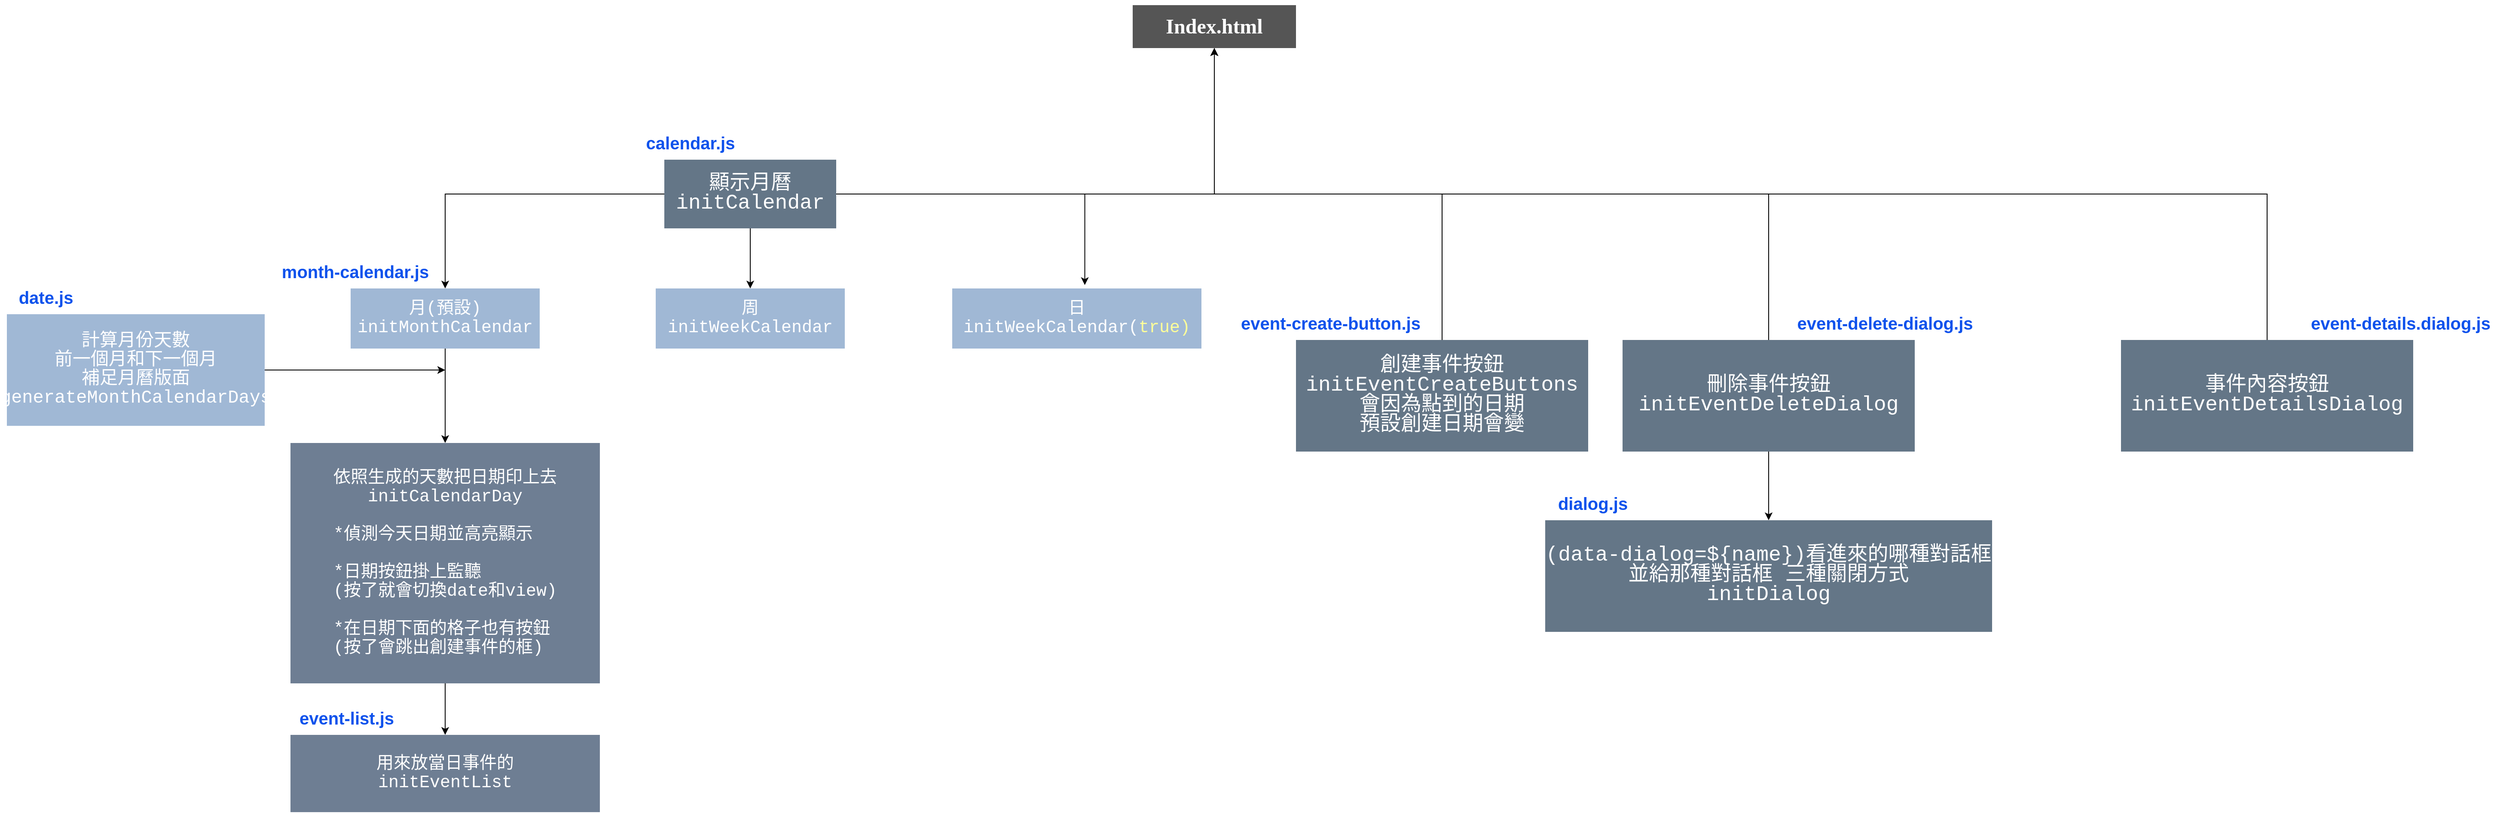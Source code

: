 <mxfile version="26.2.3">
  <diagram name="第 1 页" id="USlt-ebU2UT2KrD9safG">
    <mxGraphModel dx="5790" dy="2222" grid="1" gridSize="10" guides="1" tooltips="1" connect="1" arrows="1" fold="1" page="1" pageScale="1" pageWidth="827" pageHeight="1169" math="0" shadow="0">
      <root>
        <mxCell id="0" />
        <mxCell id="1" parent="0" />
        <mxCell id="z7_K39nhA1320Lir9eoi-4" value="&lt;h1&gt;&lt;font face=&quot;Verdana&quot;&gt;Index.html&lt;/font&gt;&lt;/h1&gt;" style="rounded=0;whiteSpace=wrap;html=1;fillColor=#555555;strokeColor=none;fontColor=#FFFFFF;" vertex="1" parent="1">
          <mxGeometry x="310" y="100" width="190" height="50" as="geometry" />
        </mxCell>
        <mxCell id="z7_K39nhA1320Lir9eoi-8" style="edgeStyle=orthogonalEdgeStyle;rounded=0;orthogonalLoop=1;jettySize=auto;html=1;entryX=0.5;entryY=1;entryDx=0;entryDy=0;" edge="1" parent="1" source="z7_K39nhA1320Lir9eoi-5" target="z7_K39nhA1320Lir9eoi-4">
          <mxGeometry relative="1" as="geometry" />
        </mxCell>
        <mxCell id="z7_K39nhA1320Lir9eoi-15" style="edgeStyle=orthogonalEdgeStyle;rounded=0;orthogonalLoop=1;jettySize=auto;html=1;entryX=0.5;entryY=0;entryDx=0;entryDy=0;" edge="1" parent="1" source="z7_K39nhA1320Lir9eoi-5" target="z7_K39nhA1320Lir9eoi-7">
          <mxGeometry relative="1" as="geometry" />
        </mxCell>
        <mxCell id="z7_K39nhA1320Lir9eoi-16" style="edgeStyle=orthogonalEdgeStyle;rounded=0;orthogonalLoop=1;jettySize=auto;html=1;entryX=0.5;entryY=0;entryDx=0;entryDy=0;" edge="1" parent="1" source="z7_K39nhA1320Lir9eoi-5" target="z7_K39nhA1320Lir9eoi-10">
          <mxGeometry relative="1" as="geometry" />
        </mxCell>
        <mxCell id="z7_K39nhA1320Lir9eoi-5" value="&lt;div style=&quot;font-family: Consolas, &amp;quot;Courier New&amp;quot;, monospace; line-height: 19px; white-space: pre;&quot;&gt;&lt;span style=&quot;font-size: 24px;&quot;&gt;顯示月曆&lt;/span&gt;&lt;/div&gt;&lt;div style=&quot;font-family: Consolas, &amp;quot;Courier New&amp;quot;, monospace; line-height: 19px; white-space: pre;&quot;&gt;&lt;font style=&quot;color: rgb(255, 255, 255); font-size: 24px;&quot;&gt;initCalendar&lt;/font&gt;&lt;/div&gt;" style="rounded=0;whiteSpace=wrap;html=1;fillColor=#647687;strokeColor=none;fontColor=#ffffff;" vertex="1" parent="1">
          <mxGeometry x="-235" y="280" width="200" height="80" as="geometry" />
        </mxCell>
        <mxCell id="z7_K39nhA1320Lir9eoi-23" style="edgeStyle=orthogonalEdgeStyle;rounded=0;orthogonalLoop=1;jettySize=auto;html=1;entryX=0.5;entryY=0;entryDx=0;entryDy=0;" edge="1" parent="1" source="z7_K39nhA1320Lir9eoi-7" target="z7_K39nhA1320Lir9eoi-21">
          <mxGeometry relative="1" as="geometry">
            <mxPoint x="-550" y="650" as="targetPoint" />
          </mxGeometry>
        </mxCell>
        <mxCell id="z7_K39nhA1320Lir9eoi-7" value="&lt;div style=&quot;font-family: Consolas, &amp;quot;Courier New&amp;quot;, monospace; line-height: 19px; white-space: pre;&quot;&gt;&lt;font style=&quot;color: rgb(255, 255, 255); font-size: 20px;&quot;&gt;月(預設)&lt;/font&gt;&lt;/div&gt;&lt;div style=&quot;font-family: Consolas, &amp;quot;Courier New&amp;quot;, monospace; line-height: 19px; white-space: pre;&quot;&gt;&lt;div style=&quot;line-height: 19px;&quot;&gt;&lt;font style=&quot;color: rgb(255, 255, 255); font-size: 20px;&quot;&gt;initMonthCalendar&lt;/font&gt;&lt;/div&gt;&lt;/div&gt;" style="rounded=0;whiteSpace=wrap;html=1;fillColor=#A0B8D5;strokeColor=none;fontColor=#ffffff;strokeWidth=1;" vertex="1" parent="1">
          <mxGeometry x="-600" y="430" width="220" height="70" as="geometry" />
        </mxCell>
        <mxCell id="z7_K39nhA1320Lir9eoi-10" value="&lt;div style=&quot;font-family: Consolas, &amp;quot;Courier New&amp;quot;, monospace; line-height: 19px; white-space: pre;&quot;&gt;&lt;font style=&quot;font-size: 20px;&quot;&gt;周&lt;/font&gt;&lt;/div&gt;&lt;div style=&quot;font-family: Consolas, &amp;quot;Courier New&amp;quot;, monospace; line-height: 19px; white-space: pre;&quot;&gt;&lt;div style=&quot;line-height: 19px;&quot;&gt;&lt;div style=&quot;line-height: 19px;&quot;&gt;&lt;font style=&quot;color: rgb(255, 255, 255); font-size: 20px;&quot;&gt;initWeekCalendar&lt;/font&gt;&lt;/div&gt;&lt;/div&gt;&lt;/div&gt;" style="rounded=0;whiteSpace=wrap;html=1;fillColor=#A0B8D5;strokeColor=none;fontColor=#ffffff;strokeWidth=1;" vertex="1" parent="1">
          <mxGeometry x="-245" y="430" width="220" height="70" as="geometry" />
        </mxCell>
        <mxCell id="z7_K39nhA1320Lir9eoi-13" value="&lt;div style=&quot;font-family: Consolas, &amp;quot;Courier New&amp;quot;, monospace; line-height: 19px; white-space: pre;&quot;&gt;&lt;font style=&quot;font-size: 20px;&quot;&gt;日&lt;/font&gt;&lt;/div&gt;&lt;div style=&quot;font-family: Consolas, &amp;quot;Courier New&amp;quot;, monospace; line-height: 19px; white-space: pre;&quot;&gt;&lt;div style=&quot;line-height: 19px;&quot;&gt;&lt;div style=&quot;line-height: 19px;&quot;&gt;&lt;font style=&quot;font-size: 20px;&quot;&gt;&lt;font style=&quot;color: rgb(255, 255, 255);&quot;&gt;initWeekCalendar(&lt;/font&gt;&lt;font style=&quot;color: rgb(255, 255, 153);&quot;&gt;true)&lt;/font&gt;&lt;/font&gt;&lt;/div&gt;&lt;/div&gt;&lt;/div&gt;" style="rounded=0;whiteSpace=wrap;html=1;fillColor=#A0B8D5;strokeColor=none;fontColor=#ffffff;strokeWidth=1;" vertex="1" parent="1">
          <mxGeometry x="100" y="430" width="290" height="70" as="geometry" />
        </mxCell>
        <mxCell id="z7_K39nhA1320Lir9eoi-17" style="edgeStyle=orthogonalEdgeStyle;rounded=0;orthogonalLoop=1;jettySize=auto;html=1;entryX=0.532;entryY=-0.057;entryDx=0;entryDy=0;entryPerimeter=0;" edge="1" parent="1" source="z7_K39nhA1320Lir9eoi-5" target="z7_K39nhA1320Lir9eoi-13">
          <mxGeometry relative="1" as="geometry" />
        </mxCell>
        <mxCell id="z7_K39nhA1320Lir9eoi-30" style="edgeStyle=orthogonalEdgeStyle;rounded=0;orthogonalLoop=1;jettySize=auto;html=1;entryX=0.5;entryY=0;entryDx=0;entryDy=0;" edge="1" parent="1" source="z7_K39nhA1320Lir9eoi-21" target="z7_K39nhA1320Lir9eoi-29">
          <mxGeometry relative="1" as="geometry" />
        </mxCell>
        <mxCell id="z7_K39nhA1320Lir9eoi-21" value="&lt;div style=&quot;font-family: Consolas, &amp;quot;Courier New&amp;quot;, monospace; line-height: 19px; white-space: pre;&quot;&gt;&lt;div style=&quot;line-height: 19px;&quot;&gt;&lt;font style=&quot;font-size: 20px; color: rgb(255, 255, 255);&quot;&gt;依照生成的天數把日期印上去&lt;/font&gt;&lt;/div&gt;&lt;div style=&quot;line-height: 19px;&quot;&gt;&lt;div style=&quot;line-height: 19px;&quot;&gt;&lt;span&gt;&lt;font style=&quot;font-size: 20px; color: rgb(255, 255, 255);&quot;&gt;initCalendarDay&lt;/font&gt;&lt;/span&gt;&lt;/div&gt;&lt;div style=&quot;line-height: 19px;&quot;&gt;&lt;span&gt;&lt;font style=&quot;font-size: 20px; color: rgb(255, 255, 255);&quot;&gt;&lt;br&gt;&lt;/font&gt;&lt;/span&gt;&lt;/div&gt;&lt;div style=&quot;text-align: left; line-height: 19px;&quot;&gt;&lt;span&gt;&lt;font style=&quot;font-size: 20px; color: rgb(255, 255, 255);&quot;&gt;&lt;font&gt;*偵測今天日期並高亮&lt;/font&gt;&lt;span&gt;顯示&lt;/span&gt;&lt;/font&gt;&lt;/span&gt;&lt;/div&gt;&lt;div style=&quot;text-align: left; line-height: 19px;&quot;&gt;&lt;font style=&quot;font-size: 20px; color: rgb(255, 255, 255);&quot;&gt;&lt;span&gt;&lt;br&gt;&lt;/span&gt;&lt;/font&gt;&lt;/div&gt;&lt;div style=&quot;text-align: left; line-height: 19px;&quot;&gt;&lt;font style=&quot;font-size: 20px; color: rgb(255, 255, 255);&quot;&gt;&lt;span&gt;*&lt;/span&gt;日期按鈕掛上監聽&lt;/font&gt;&lt;/div&gt;&lt;div style=&quot;text-align: left; line-height: 19px;&quot;&gt;&lt;font style=&quot;font-size: 20px; color: rgb(255, 255, 255);&quot;&gt;(按了就會切換date和view)&lt;/font&gt;&lt;/div&gt;&lt;div style=&quot;text-align: left; line-height: 19px;&quot;&gt;&lt;font style=&quot;font-size: 20px; color: rgb(255, 255, 255);&quot;&gt;&lt;br&gt;&lt;/font&gt;&lt;/div&gt;&lt;div style=&quot;text-align: left; line-height: 19px;&quot;&gt;&lt;font style=&quot;font-size: 20px; color: rgb(255, 255, 255);&quot;&gt;*在日期下面的格子也有按鈕&lt;br/&gt;(按了會跳出創建事件的框)&lt;/font&gt;&lt;/div&gt;&lt;/div&gt;&lt;/div&gt;" style="rounded=0;whiteSpace=wrap;html=1;fillColor=#6E7E93;strokeColor=none;fontColor=#ffffff;strokeWidth=1;" vertex="1" parent="1">
          <mxGeometry x="-670" y="610" width="360" height="280" as="geometry" />
        </mxCell>
        <mxCell id="z7_K39nhA1320Lir9eoi-27" style="edgeStyle=orthogonalEdgeStyle;rounded=0;orthogonalLoop=1;jettySize=auto;html=1;" edge="1" parent="1" source="z7_K39nhA1320Lir9eoi-24">
          <mxGeometry relative="1" as="geometry">
            <mxPoint x="-490" y="525" as="targetPoint" />
          </mxGeometry>
        </mxCell>
        <mxCell id="z7_K39nhA1320Lir9eoi-24" value="&lt;div style=&quot;line-height: 19px; white-space: pre; font-family: Consolas, &amp;quot;Courier New&amp;quot;, monospace;&quot;&gt;&lt;font style=&quot;font-size: 21px;&quot;&gt;計算月份天數&lt;/font&gt;&lt;/div&gt;&lt;div style=&quot;line-height: 19px; white-space: pre; font-family: Consolas, &amp;quot;Courier New&amp;quot;, monospace;&quot;&gt;&lt;font style=&quot;font-size: 21px;&quot;&gt;前一個月和下一個月&lt;/font&gt;&lt;/div&gt;&lt;div style=&quot;line-height: 19px; white-space: pre; font-family: Consolas, &amp;quot;Courier New&amp;quot;, monospace;&quot;&gt;&lt;font style=&quot;font-size: 21px;&quot;&gt;補足月曆版面&lt;/font&gt;&lt;/div&gt;&lt;div style=&quot;line-height: 19px;&quot;&gt;&lt;div style=&quot;line-height: 19px;&quot;&gt;&lt;font style=&quot;font-size: 21px;&quot; face=&quot;Consolas, Courier New, monospace&quot;&gt;&lt;span style=&quot;white-space: pre;&quot;&gt;generateMonthCalendarDays&lt;/span&gt;&lt;/font&gt;&lt;/div&gt;&lt;/div&gt;" style="rounded=0;whiteSpace=wrap;html=1;fillColor=#A0B8D5;strokeColor=none;fontColor=#ffffff;strokeWidth=1;" vertex="1" parent="1">
          <mxGeometry x="-1000" y="460" width="300" height="130" as="geometry" />
        </mxCell>
        <mxCell id="z7_K39nhA1320Lir9eoi-25" value="&lt;span style=&quot;font-size: 20px;&quot;&gt;&lt;b&gt;calendar.js&lt;/b&gt;&lt;/span&gt;" style="text;html=1;align=center;verticalAlign=middle;resizable=0;points=[];autosize=1;strokeColor=none;fillColor=none;fontColor=#0E52EC;" vertex="1" parent="1">
          <mxGeometry x="-270" y="240" width="130" height="40" as="geometry" />
        </mxCell>
        <mxCell id="z7_K39nhA1320Lir9eoi-26" value="&lt;span style=&quot;font-size: 20px;&quot;&gt;&lt;b&gt;month-calendar.js&lt;/b&gt;&lt;/span&gt;" style="text;html=1;align=center;verticalAlign=middle;resizable=0;points=[];autosize=1;strokeColor=none;fillColor=none;fontColor=#0E52EC;" vertex="1" parent="1">
          <mxGeometry x="-690" y="390" width="190" height="40" as="geometry" />
        </mxCell>
        <mxCell id="z7_K39nhA1320Lir9eoi-28" value="&lt;span style=&quot;font-size: 20px;&quot;&gt;&lt;b&gt;date.js&lt;/b&gt;&lt;/span&gt;" style="text;html=1;align=center;verticalAlign=middle;resizable=0;points=[];autosize=1;strokeColor=none;fillColor=none;fontColor=#0E52EC;" vertex="1" parent="1">
          <mxGeometry x="-1000" y="420" width="90" height="40" as="geometry" />
        </mxCell>
        <mxCell id="z7_K39nhA1320Lir9eoi-29" value="&lt;div style=&quot;line-height: 19px;&quot;&gt;&lt;div style=&quot;line-height: 19px;&quot;&gt;&lt;font face=&quot;Consolas, Courier New, monospace&quot;&gt;&lt;span style=&quot;font-size: 20px; white-space: pre;&quot;&gt;用來放當日事件的&lt;/span&gt;&lt;/font&gt;&lt;/div&gt;&lt;div style=&quot;line-height: 19px;&quot;&gt;&lt;font face=&quot;Consolas, Courier New, monospace&quot;&gt;&lt;span style=&quot;font-size: 20px; white-space: pre;&quot;&gt;initEventList&lt;/span&gt;&lt;/font&gt;&lt;/div&gt;&lt;/div&gt;" style="rounded=0;whiteSpace=wrap;html=1;fillColor=#6E7E93;strokeColor=none;fontColor=#ffffff;strokeWidth=1;" vertex="1" parent="1">
          <mxGeometry x="-670" y="950" width="360" height="90" as="geometry" />
        </mxCell>
        <mxCell id="z7_K39nhA1320Lir9eoi-31" value="&lt;span style=&quot;font-size: 20px;&quot;&gt;&lt;b&gt;event-list.js&lt;/b&gt;&lt;/span&gt;" style="text;html=1;align=center;verticalAlign=middle;resizable=0;points=[];autosize=1;strokeColor=none;fillColor=none;fontColor=#0E52EC;" vertex="1" parent="1">
          <mxGeometry x="-670" y="910" width="130" height="40" as="geometry" />
        </mxCell>
        <mxCell id="z7_K39nhA1320Lir9eoi-33" style="edgeStyle=orthogonalEdgeStyle;rounded=0;orthogonalLoop=1;jettySize=auto;html=1;entryX=0.5;entryY=1;entryDx=0;entryDy=0;" edge="1" parent="1" source="z7_K39nhA1320Lir9eoi-32" target="z7_K39nhA1320Lir9eoi-4">
          <mxGeometry relative="1" as="geometry" />
        </mxCell>
        <mxCell id="z7_K39nhA1320Lir9eoi-32" value="&lt;div style=&quot;font-family: Consolas, &amp;quot;Courier New&amp;quot;, monospace; line-height: 19px; white-space: pre;&quot;&gt;&lt;span style=&quot;font-size: 24px;&quot;&gt;創建事件按鈕&lt;/span&gt;&lt;/div&gt;&lt;div style=&quot;font-family: Consolas, &amp;quot;Courier New&amp;quot;, monospace; line-height: 19px; white-space: pre;&quot;&gt;&lt;font style=&quot;color: rgb(255, 255, 255); font-size: 24px;&quot;&gt;initEventCreateButtons&lt;/font&gt;&lt;/div&gt;&lt;div style=&quot;font-family: Consolas, &amp;quot;Courier New&amp;quot;, monospace; line-height: 19px; white-space: pre;&quot;&gt;&lt;span style=&quot;font-size: 24px;&quot;&gt;會因為點到的日期&lt;/span&gt;&lt;/div&gt;&lt;div style=&quot;font-family: Consolas, &amp;quot;Courier New&amp;quot;, monospace; line-height: 19px; white-space: pre;&quot;&gt;&lt;span style=&quot;font-size: 24px;&quot;&gt;預設創建日期會變&lt;/span&gt;&lt;/div&gt;" style="rounded=0;whiteSpace=wrap;html=1;fillColor=#647687;strokeColor=none;fontColor=#ffffff;" vertex="1" parent="1">
          <mxGeometry x="500" y="490" width="340" height="130" as="geometry" />
        </mxCell>
        <mxCell id="z7_K39nhA1320Lir9eoi-35" style="edgeStyle=orthogonalEdgeStyle;rounded=0;orthogonalLoop=1;jettySize=auto;html=1;entryX=0.5;entryY=1;entryDx=0;entryDy=0;" edge="1" parent="1" source="z7_K39nhA1320Lir9eoi-34" target="z7_K39nhA1320Lir9eoi-4">
          <mxGeometry relative="1" as="geometry">
            <Array as="points">
              <mxPoint x="405" y="320" />
            </Array>
          </mxGeometry>
        </mxCell>
        <mxCell id="z7_K39nhA1320Lir9eoi-36" style="edgeStyle=orthogonalEdgeStyle;rounded=0;orthogonalLoop=1;jettySize=auto;html=1;entryX=0.5;entryY=0;entryDx=0;entryDy=0;" edge="1" parent="1" source="z7_K39nhA1320Lir9eoi-34" target="z7_K39nhA1320Lir9eoi-37">
          <mxGeometry relative="1" as="geometry">
            <mxPoint x="1050" y="710" as="targetPoint" />
          </mxGeometry>
        </mxCell>
        <mxCell id="z7_K39nhA1320Lir9eoi-34" value="&lt;div style=&quot;font-family: Consolas, &amp;quot;Courier New&amp;quot;, monospace; line-height: 19px; white-space: pre;&quot;&gt;&lt;span style=&quot;font-size: 24px;&quot;&gt;刪除事件按鈕&lt;/span&gt;&lt;/div&gt;&lt;div style=&quot;font-family: Consolas, &amp;quot;Courier New&amp;quot;, monospace; line-height: 19px; white-space: pre;&quot;&gt;&lt;font style=&quot;color: rgb(255, 255, 255); font-size: 24px;&quot;&gt;initEventDeleteDialog&lt;/font&gt;&lt;/div&gt;" style="rounded=0;whiteSpace=wrap;html=1;fillColor=#647687;strokeColor=none;fontColor=#ffffff;" vertex="1" parent="1">
          <mxGeometry x="880" y="490" width="340" height="130" as="geometry" />
        </mxCell>
        <mxCell id="z7_K39nhA1320Lir9eoi-37" value="&lt;div style=&quot;line-height: 19px;&quot;&gt;&lt;font face=&quot;Consolas, Courier New, monospace&quot;&gt;&lt;span style=&quot;font-size: 24px; white-space: pre;&quot;&gt;(data-dialog=${name})看進來的哪種對話框&lt;/span&gt;&lt;/font&gt;&lt;br&gt;&lt;font face=&quot;Consolas, Courier New, monospace&quot;&gt;&lt;span style=&quot;font-size: 24px; white-space: pre;&quot;&gt;並給那種對話框 三種關閉方式&lt;/span&gt;&lt;/font&gt;&lt;/div&gt;&lt;div style=&quot;font-family: Consolas, &amp;quot;Courier New&amp;quot;, monospace; line-height: 19px; white-space: pre;&quot;&gt;&lt;font style=&quot;color: rgb(255, 255, 255); font-size: 24px;&quot;&gt;initDialog&lt;/font&gt;&lt;/div&gt;" style="rounded=0;whiteSpace=wrap;html=1;fillColor=#647687;strokeColor=none;fontColor=#ffffff;" vertex="1" parent="1">
          <mxGeometry x="790" y="700" width="520" height="130" as="geometry" />
        </mxCell>
        <mxCell id="z7_K39nhA1320Lir9eoi-38" value="&lt;span style=&quot;font-size: 20px;&quot;&gt;&lt;b&gt;dialog.js&lt;/b&gt;&lt;/span&gt;" style="text;html=1;align=center;verticalAlign=middle;resizable=0;points=[];autosize=1;strokeColor=none;fillColor=none;fontColor=#0E52EC;" vertex="1" parent="1">
          <mxGeometry x="795" y="660" width="100" height="40" as="geometry" />
        </mxCell>
        <mxCell id="z7_K39nhA1320Lir9eoi-39" value="&lt;span style=&quot;font-size: 20px;&quot;&gt;&lt;b&gt;event-delete-dialog.js&lt;/b&gt;&lt;/span&gt;" style="text;html=1;align=center;verticalAlign=middle;resizable=0;points=[];autosize=1;strokeColor=none;fillColor=none;fontColor=#0E52EC;" vertex="1" parent="1">
          <mxGeometry x="1070" y="450" width="230" height="40" as="geometry" />
        </mxCell>
        <mxCell id="z7_K39nhA1320Lir9eoi-40" value="&lt;span style=&quot;font-size: 20px;&quot;&gt;&lt;b&gt;event-create-button.js&lt;/b&gt;&lt;/span&gt;" style="text;html=1;align=center;verticalAlign=middle;resizable=0;points=[];autosize=1;strokeColor=none;fillColor=none;fontColor=#0E52EC;" vertex="1" parent="1">
          <mxGeometry x="425" y="450" width="230" height="40" as="geometry" />
        </mxCell>
        <mxCell id="z7_K39nhA1320Lir9eoi-43" style="edgeStyle=orthogonalEdgeStyle;rounded=0;orthogonalLoop=1;jettySize=auto;html=1;entryX=0.5;entryY=1;entryDx=0;entryDy=0;" edge="1" parent="1" source="z7_K39nhA1320Lir9eoi-41" target="z7_K39nhA1320Lir9eoi-4">
          <mxGeometry relative="1" as="geometry">
            <Array as="points">
              <mxPoint x="405" y="320" />
            </Array>
          </mxGeometry>
        </mxCell>
        <mxCell id="z7_K39nhA1320Lir9eoi-41" value="&lt;div style=&quot;font-family: Consolas, &amp;quot;Courier New&amp;quot;, monospace; line-height: 19px; white-space: pre;&quot;&gt;&lt;span style=&quot;font-size: 24px;&quot;&gt;事件內容按鈕&lt;/span&gt;&lt;/div&gt;&lt;div style=&quot;font-family: Consolas, &amp;quot;Courier New&amp;quot;, monospace; line-height: 19px; white-space: pre;&quot;&gt;&lt;font style=&quot;color: rgb(255, 255, 255); font-size: 24px;&quot;&gt;initEventDetailsDialog&lt;/font&gt;&lt;/div&gt;" style="rounded=0;whiteSpace=wrap;html=1;fillColor=#647687;strokeColor=none;fontColor=#ffffff;" vertex="1" parent="1">
          <mxGeometry x="1460" y="490" width="340" height="130" as="geometry" />
        </mxCell>
        <mxCell id="z7_K39nhA1320Lir9eoi-42" value="&lt;span style=&quot;font-size: 20px;&quot;&gt;&lt;b&gt;event-details.dialog.js&lt;/b&gt;&lt;/span&gt;" style="text;html=1;align=center;verticalAlign=middle;resizable=0;points=[];autosize=1;strokeColor=none;fillColor=none;fontColor=#0E52EC;" vertex="1" parent="1">
          <mxGeometry x="1670" y="450" width="230" height="40" as="geometry" />
        </mxCell>
      </root>
    </mxGraphModel>
  </diagram>
</mxfile>
